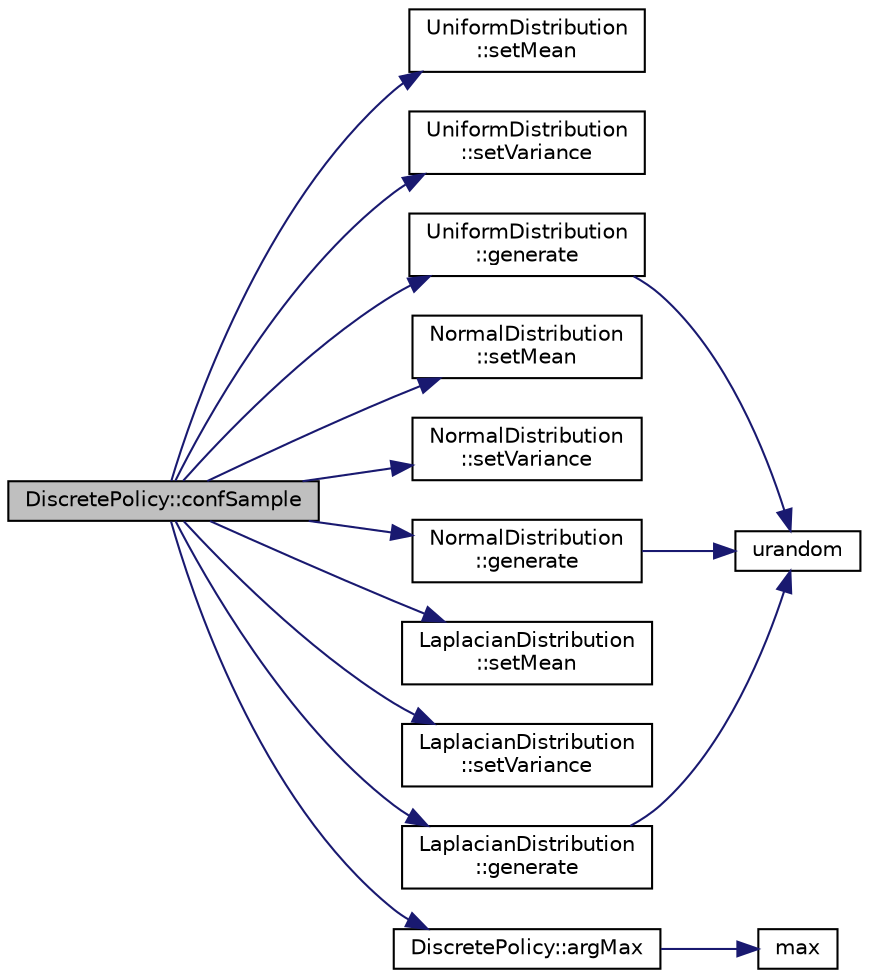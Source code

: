 digraph "DiscretePolicy::confSample"
{
  edge [fontname="Helvetica",fontsize="10",labelfontname="Helvetica",labelfontsize="10"];
  node [fontname="Helvetica",fontsize="10",shape=record];
  rankdir="LR";
  Node1 [label="DiscretePolicy::confSample",height=0.2,width=0.4,color="black", fillcolor="grey75", style="filled", fontcolor="black"];
  Node1 -> Node2 [color="midnightblue",fontsize="10",style="solid",fontname="Helvetica"];
  Node2 [label="UniformDistribution\l::setMean",height=0.2,width=0.4,color="black", fillcolor="white", style="filled",URL="$class_uniform_distribution.html#add10cf400cc559a0b97bd3ee666d3e98"];
  Node1 -> Node3 [color="midnightblue",fontsize="10",style="solid",fontname="Helvetica"];
  Node3 [label="UniformDistribution\l::setVariance",height=0.2,width=0.4,color="black", fillcolor="white", style="filled",URL="$class_uniform_distribution.html#a4bb94aad287a867294c634e5638403f3"];
  Node1 -> Node4 [color="midnightblue",fontsize="10",style="solid",fontname="Helvetica"];
  Node4 [label="UniformDistribution\l::generate",height=0.2,width=0.4,color="black", fillcolor="white", style="filled",URL="$class_uniform_distribution.html#a5105c73517d08cb0ea3a97d5273a961c"];
  Node4 -> Node5 [color="midnightblue",fontsize="10",style="solid",fontname="Helvetica"];
  Node5 [label="urandom",height=0.2,width=0.4,color="black", fillcolor="white", style="filled",URL="$_distribution_8cpp.html#a5d688d70363408aef33fdb9bea5f7d50"];
  Node1 -> Node6 [color="midnightblue",fontsize="10",style="solid",fontname="Helvetica"];
  Node6 [label="NormalDistribution\l::setMean",height=0.2,width=0.4,color="black", fillcolor="white", style="filled",URL="$class_normal_distribution.html#a2ab84931ac62cf3b16abdec79d5c3185"];
  Node1 -> Node7 [color="midnightblue",fontsize="10",style="solid",fontname="Helvetica"];
  Node7 [label="NormalDistribution\l::setVariance",height=0.2,width=0.4,color="black", fillcolor="white", style="filled",URL="$class_normal_distribution.html#acece80429df192a1ef419ba9d1958a57"];
  Node1 -> Node8 [color="midnightblue",fontsize="10",style="solid",fontname="Helvetica"];
  Node8 [label="NormalDistribution\l::generate",height=0.2,width=0.4,color="black", fillcolor="white", style="filled",URL="$class_normal_distribution.html#a9452700113c4b9ab9c73c5a3b0eca778"];
  Node8 -> Node5 [color="midnightblue",fontsize="10",style="solid",fontname="Helvetica"];
  Node1 -> Node9 [color="midnightblue",fontsize="10",style="solid",fontname="Helvetica"];
  Node9 [label="LaplacianDistribution\l::setMean",height=0.2,width=0.4,color="black", fillcolor="white", style="filled",URL="$class_laplacian_distribution.html#ab812158aecc40714001ca562ddc516df"];
  Node1 -> Node10 [color="midnightblue",fontsize="10",style="solid",fontname="Helvetica"];
  Node10 [label="LaplacianDistribution\l::setVariance",height=0.2,width=0.4,color="black", fillcolor="white", style="filled",URL="$class_laplacian_distribution.html#a3235b50ea164901ad1d7972c2091868e"];
  Node1 -> Node11 [color="midnightblue",fontsize="10",style="solid",fontname="Helvetica"];
  Node11 [label="LaplacianDistribution\l::generate",height=0.2,width=0.4,color="black", fillcolor="white", style="filled",URL="$class_laplacian_distribution.html#a43d847f66f8c4ae68e2b77abe069cd87"];
  Node11 -> Node5 [color="midnightblue",fontsize="10",style="solid",fontname="Helvetica"];
  Node1 -> Node12 [color="midnightblue",fontsize="10",style="solid",fontname="Helvetica"];
  Node12 [label="DiscretePolicy::argMax",height=0.2,width=0.4,color="black", fillcolor="white", style="filled",URL="$class_discrete_policy.html#a280c85ce976de3150f772ed4c772c1e0",tooltip="Get ID of maximum action. "];
  Node12 -> Node13 [color="midnightblue",fontsize="10",style="solid",fontname="Helvetica"];
  Node13 [label="max",height=0.2,width=0.4,color="black", fillcolor="white", style="filled",URL="$_basic_8h.html#a5d2b2bbbf85f9a5ef76ff76cf42a4e69"];
}
